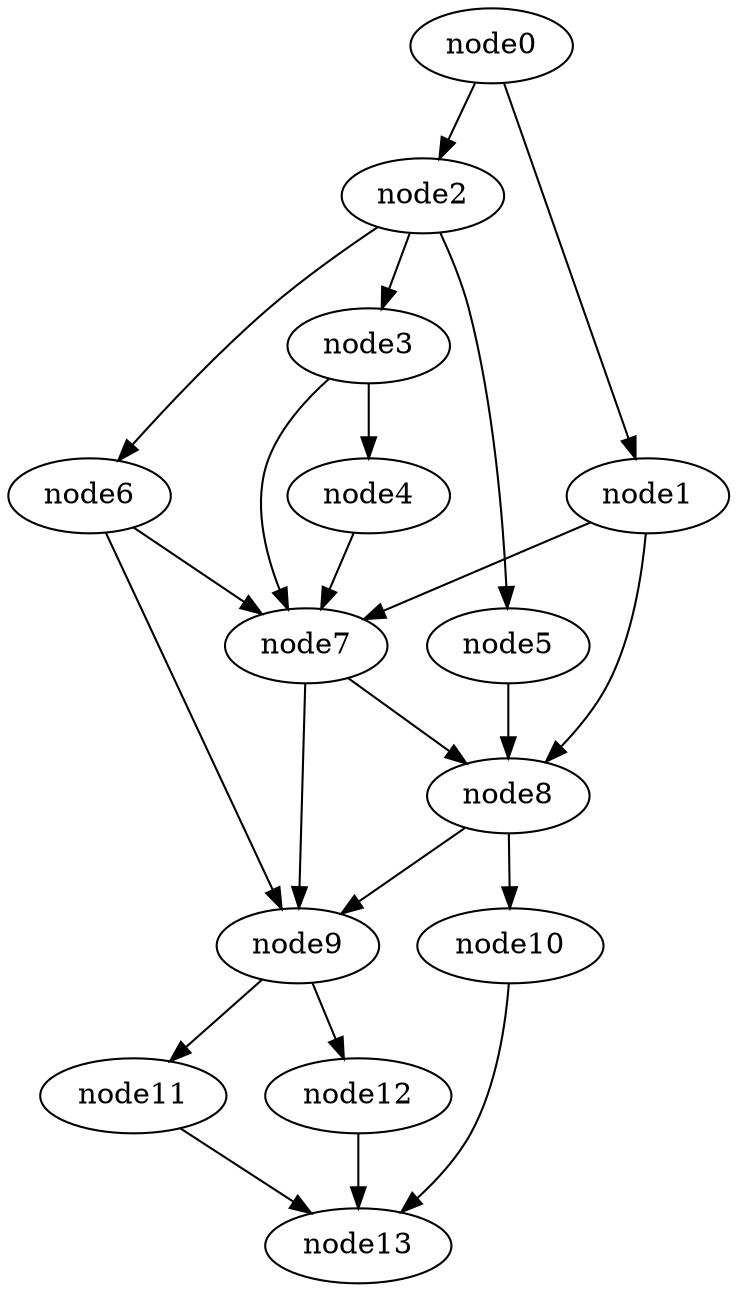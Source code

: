 digraph g{
	node13
	node12 -> node13
	node11 -> node13
	node10 -> node13
	node9 -> node12
	node9 -> node11
	node8 -> node10
	node8 -> node9
	node7 -> node9
	node7 -> node8
	node6 -> node9
	node6 -> node7
	node5 -> node8
	node4 -> node7
	node3 -> node7
	node3 -> node4
	node2 -> node6
	node2 -> node5
	node2 -> node3
	node1 -> node8
	node1 -> node7
	node0 -> node2
	node0 -> node1
}
